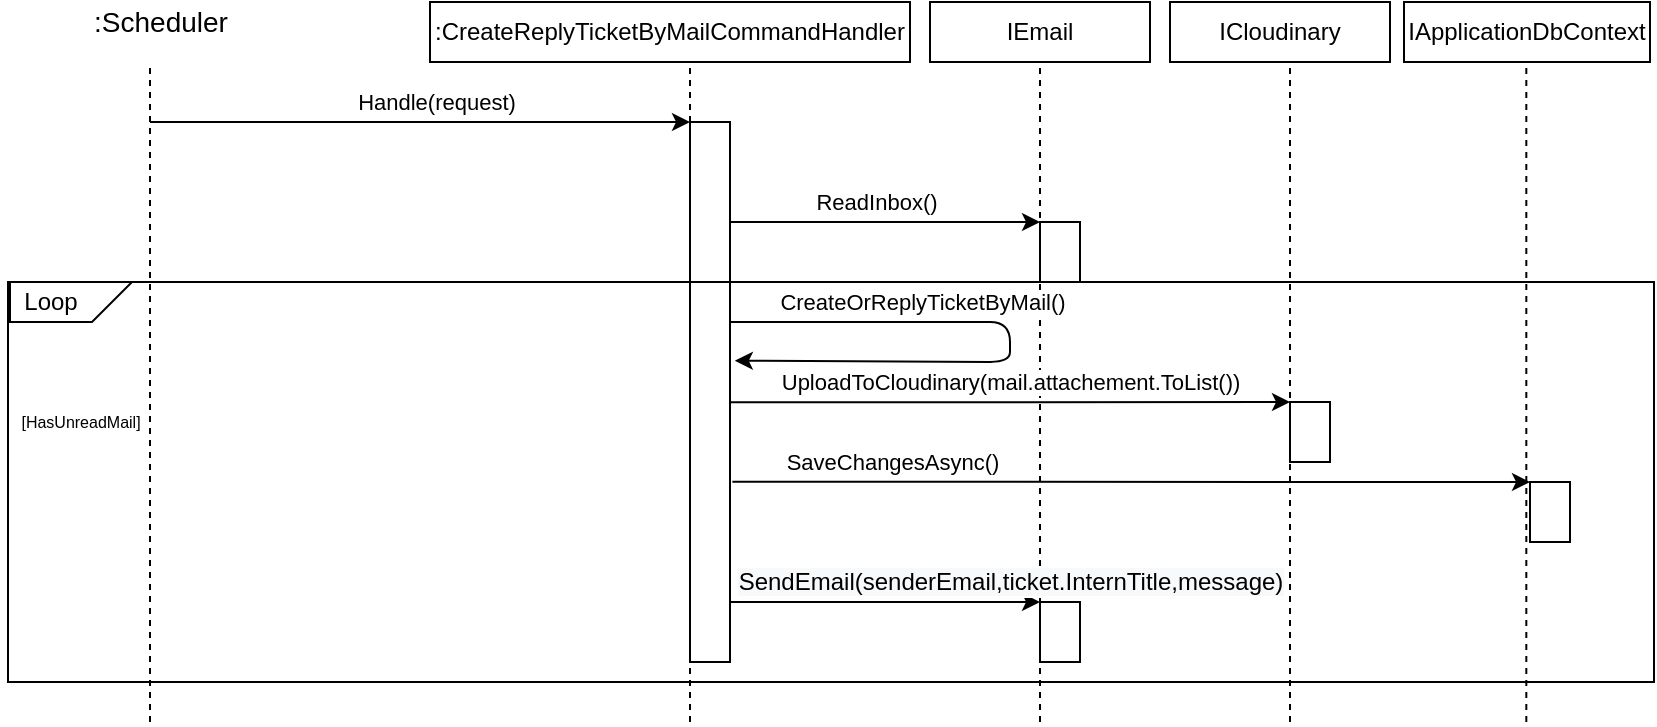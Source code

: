 <mxfile version="13.6.2" type="device"><diagram id="i-jKPdzmMxMsJHsrEuBs" name="Page-1"><mxGraphModel dx="1829" dy="690" grid="1" gridSize="10" guides="1" tooltips="1" connect="1" arrows="1" fold="1" page="1" pageScale="1" pageWidth="827" pageHeight="1169" math="0" shadow="0"><root><mxCell id="0"/><mxCell id="1" parent="0"/><mxCell id="yP1wBA7DQTCFsv9yG_OC-85" value="IEmail" style="rounded=0;whiteSpace=wrap;html=1;" parent="1" vertex="1"><mxGeometry x="465" y="10" width="110" height="30" as="geometry"/></mxCell><mxCell id="yP1wBA7DQTCFsv9yG_OC-86" value="&lt;span&gt;:CreateReplyTicketByMailCommandHandler&lt;/span&gt;" style="rounded=0;whiteSpace=wrap;html=1;" parent="1" vertex="1"><mxGeometry x="215" y="10" width="240" height="30" as="geometry"/></mxCell><mxCell id="yP1wBA7DQTCFsv9yG_OC-87" value="Handle(request)" style="endArrow=classic;html=1;entryX=0;entryY=0;entryDx=0;entryDy=0;" parent="1" target="yP1wBA7DQTCFsv9yG_OC-92" edge="1"><mxGeometry x="0.059" y="10" width="50" height="50" relative="1" as="geometry"><mxPoint x="75" y="70" as="sourcePoint"/><mxPoint x="340" y="70" as="targetPoint"/><mxPoint as="offset"/></mxGeometry></mxCell><mxCell id="yP1wBA7DQTCFsv9yG_OC-88" value="ReadInbox()" style="endArrow=classic;html=1;entryX=0;entryY=0;entryDx=0;entryDy=0;" parent="1" target="yP1wBA7DQTCFsv9yG_OC-93" edge="1"><mxGeometry x="0.059" y="10" width="50" height="50" relative="1" as="geometry"><mxPoint x="345" y="120" as="sourcePoint"/><mxPoint x="595" y="120" as="targetPoint"/><mxPoint as="offset"/></mxGeometry></mxCell><mxCell id="yP1wBA7DQTCFsv9yG_OC-89" value="" style="endArrow=none;dashed=1;html=1;fontSize=11;" parent="1" edge="1"><mxGeometry width="50" height="50" relative="1" as="geometry"><mxPoint x="75" y="370" as="sourcePoint"/><mxPoint x="75" y="40" as="targetPoint"/></mxGeometry></mxCell><mxCell id="yP1wBA7DQTCFsv9yG_OC-90" value="" style="endArrow=none;dashed=1;html=1;fontSize=11;" parent="1" edge="1"><mxGeometry width="50" height="50" relative="1" as="geometry"><mxPoint x="345" y="370" as="sourcePoint"/><mxPoint x="345" y="40" as="targetPoint"/></mxGeometry></mxCell><mxCell id="yP1wBA7DQTCFsv9yG_OC-91" value="" style="endArrow=none;dashed=1;html=1;fontSize=11;" parent="1" edge="1"><mxGeometry width="50" height="50" relative="1" as="geometry"><mxPoint x="520" y="370" as="sourcePoint"/><mxPoint x="520" y="40" as="targetPoint"/></mxGeometry></mxCell><mxCell id="yP1wBA7DQTCFsv9yG_OC-92" value="" style="rounded=0;whiteSpace=wrap;html=1;fontSize=11;" parent="1" vertex="1"><mxGeometry x="345" y="70" width="20" height="270" as="geometry"/></mxCell><mxCell id="yP1wBA7DQTCFsv9yG_OC-93" value="" style="rounded=0;whiteSpace=wrap;html=1;fontSize=11;" parent="1" vertex="1"><mxGeometry x="520" y="120" width="20" height="30" as="geometry"/></mxCell><mxCell id="yP1wBA7DQTCFsv9yG_OC-94" value="CreateOrReplyTicketByMail()" style="endArrow=classic;html=1;entryX=1.121;entryY=0.442;entryDx=0;entryDy=0;entryPerimeter=0;" parent="1" target="yP1wBA7DQTCFsv9yG_OC-92" edge="1"><mxGeometry x="-0.357" y="10" width="50" height="50" relative="1" as="geometry"><mxPoint x="365" y="170" as="sourcePoint"/><mxPoint x="385" y="190" as="targetPoint"/><mxPoint as="offset"/><Array as="points"><mxPoint x="505" y="170"/><mxPoint x="505" y="190"/></Array></mxGeometry></mxCell><mxCell id="yP1wBA7DQTCFsv9yG_OC-95" value="" style="rounded=0;whiteSpace=wrap;html=1;fillColor=none;" parent="1" vertex="1"><mxGeometry x="4" y="150" width="823" height="200" as="geometry"/></mxCell><mxCell id="yP1wBA7DQTCFsv9yG_OC-96" value="" style="verticalLabelPosition=bottom;verticalAlign=top;html=1;shape=card;whiteSpace=wrap;size=20;arcSize=12;fillColor=none;rotation=-180;" parent="1" vertex="1"><mxGeometry x="5" y="150" width="61" height="20" as="geometry"/></mxCell><mxCell id="yP1wBA7DQTCFsv9yG_OC-97" value="Loop" style="text;html=1;align=center;verticalAlign=middle;resizable=0;points=[];autosize=1;" parent="1" vertex="1"><mxGeometry x="5" y="150" width="40" height="20" as="geometry"/></mxCell><mxCell id="yP1wBA7DQTCFsv9yG_OC-98" value="[HasUnreadMail]" style="text;html=1;align=center;verticalAlign=middle;resizable=0;points=[];autosize=1;fontSize=8;" parent="1" vertex="1"><mxGeometry y="210" width="80" height="20" as="geometry"/></mxCell><mxCell id="yP1wBA7DQTCFsv9yG_OC-99" value="&lt;span style=&quot;font-size: 12px ; text-align: left ; background-color: rgb(248 , 249 , 250)&quot;&gt;SendEmail(senderEmail,ticket.InternTitle,message)&lt;/span&gt;" style="endArrow=classic;html=1;entryX=0;entryY=0;entryDx=0;entryDy=0;" parent="1" target="yP1wBA7DQTCFsv9yG_OC-100" edge="1"><mxGeometry x="0.806" y="10" width="50" height="50" relative="1" as="geometry"><mxPoint x="365" y="310" as="sourcePoint"/><mxPoint x="515" y="310" as="targetPoint"/><mxPoint as="offset"/></mxGeometry></mxCell><mxCell id="yP1wBA7DQTCFsv9yG_OC-100" value="" style="rounded=0;whiteSpace=wrap;html=1;fontSize=11;" parent="1" vertex="1"><mxGeometry x="520" y="310" width="20" height="30" as="geometry"/></mxCell><mxCell id="yP1wBA7DQTCFsv9yG_OC-101" value=":Scheduler" style="text;html=1;align=center;verticalAlign=middle;resizable=0;points=[];autosize=1;fontSize=14;" parent="1" vertex="1"><mxGeometry x="40" y="10" width="80" height="20" as="geometry"/></mxCell><mxCell id="yP1wBA7DQTCFsv9yG_OC-102" value="ICloudinary" style="rounded=0;whiteSpace=wrap;html=1;" parent="1" vertex="1"><mxGeometry x="585" y="10" width="110" height="30" as="geometry"/></mxCell><mxCell id="yP1wBA7DQTCFsv9yG_OC-103" value="" style="endArrow=none;dashed=1;html=1;fontSize=11;" parent="1" edge="1"><mxGeometry width="50" height="50" relative="1" as="geometry"><mxPoint x="645" y="370" as="sourcePoint"/><mxPoint x="645" y="40" as="targetPoint"/></mxGeometry></mxCell><mxCell id="yP1wBA7DQTCFsv9yG_OC-104" value="&lt;span style=&quot;color: rgb(0 , 0 , 0) ; font-family: &amp;#34;helvetica&amp;#34; ; font-size: 11px ; font-style: normal ; font-weight: 400 ; letter-spacing: normal ; text-align: center ; text-indent: 0px ; text-transform: none ; word-spacing: 0px ; background-color: rgb(255 , 255 , 255) ; display: inline ; float: none&quot;&gt;UploadToCloudinary(mail.attachement.ToList())&lt;/span&gt;" style="endArrow=classic;html=1;entryX=0;entryY=0;entryDx=0;entryDy=0;exitX=1;exitY=0.519;exitDx=0;exitDy=0;exitPerimeter=0;" parent="1" source="yP1wBA7DQTCFsv9yG_OC-92" target="yP1wBA7DQTCFsv9yG_OC-105" edge="1"><mxGeometry y="10" width="50" height="50" relative="1" as="geometry"><mxPoint x="385.2" y="210" as="sourcePoint"/><mxPoint x="635" y="210" as="targetPoint"/><mxPoint as="offset"/></mxGeometry></mxCell><mxCell id="yP1wBA7DQTCFsv9yG_OC-105" value="" style="rounded=0;whiteSpace=wrap;html=1;fontSize=11;" parent="1" vertex="1"><mxGeometry x="645" y="210" width="20" height="30" as="geometry"/></mxCell><mxCell id="yP1wBA7DQTCFsv9yG_OC-106" value="IApplicationDbContext" style="rounded=0;whiteSpace=wrap;html=1;" parent="1" vertex="1"><mxGeometry x="702" y="10" width="123" height="30" as="geometry"/></mxCell><mxCell id="yP1wBA7DQTCFsv9yG_OC-107" value="" style="endArrow=none;dashed=1;html=1;fontSize=11;" parent="1" edge="1"><mxGeometry width="50" height="50" relative="1" as="geometry"><mxPoint x="763.16" y="370" as="sourcePoint"/><mxPoint x="763.16" y="40" as="targetPoint"/></mxGeometry></mxCell><mxCell id="yP1wBA7DQTCFsv9yG_OC-108" value="&lt;span style=&quot;font-family: &amp;#34;helvetica&amp;#34;&quot;&gt;SaveChangesAsync()&lt;/span&gt;" style="endArrow=classic;html=1;entryX=0;entryY=0;entryDx=0;entryDy=0;exitX=1.059;exitY=0.666;exitDx=0;exitDy=0;exitPerimeter=0;" parent="1" source="yP1wBA7DQTCFsv9yG_OC-92" target="yP1wBA7DQTCFsv9yG_OC-109" edge="1"><mxGeometry x="-0.6" y="10" width="50" height="50" relative="1" as="geometry"><mxPoint x="385" y="250" as="sourcePoint"/><mxPoint x="635" y="250" as="targetPoint"/><mxPoint as="offset"/></mxGeometry></mxCell><mxCell id="yP1wBA7DQTCFsv9yG_OC-109" value="" style="rounded=0;whiteSpace=wrap;html=1;fontSize=11;" parent="1" vertex="1"><mxGeometry x="765" y="250" width="20" height="30" as="geometry"/></mxCell></root></mxGraphModel></diagram></mxfile>